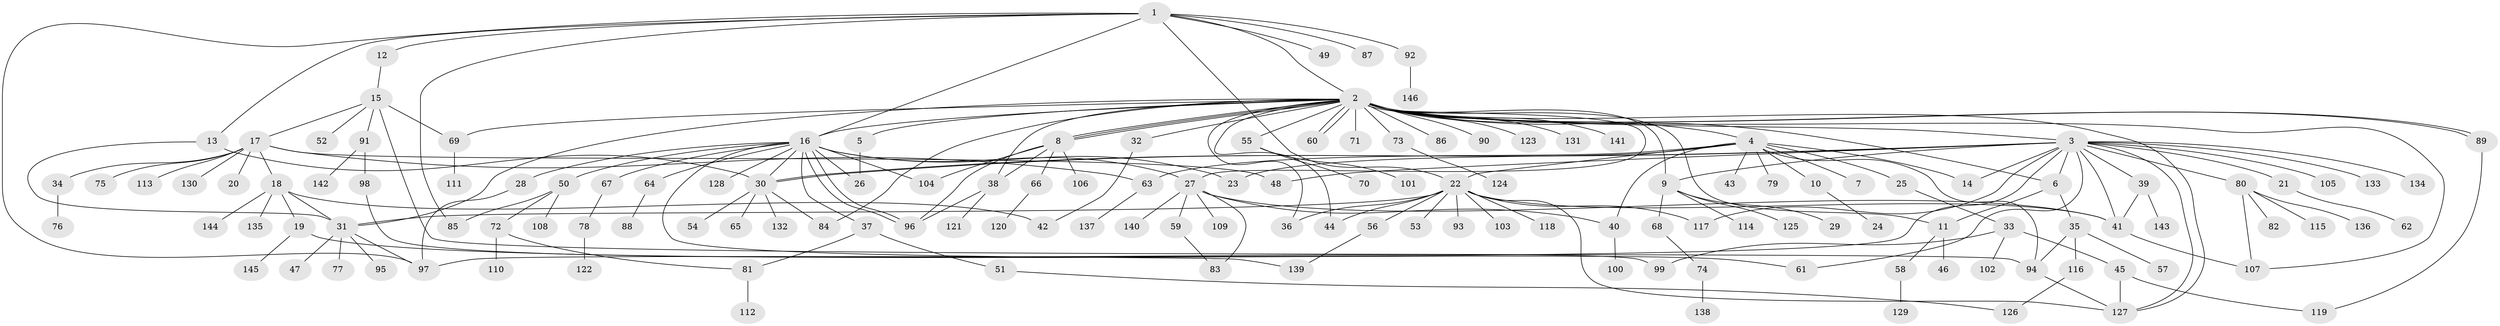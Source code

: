 // coarse degree distribution, {4: 0.056818181818181816, 3: 0.09090909090909091, 2: 0.3068181818181818, 5: 0.06818181818181818, 1: 0.375, 8: 0.022727272727272728, 10: 0.011363636363636364, 11: 0.011363636363636364, 6: 0.011363636363636364, 7: 0.011363636363636364, 14: 0.022727272727272728, 27: 0.011363636363636364}
// Generated by graph-tools (version 1.1) at 2025/36/03/04/25 23:36:48]
// undirected, 146 vertices, 200 edges
graph export_dot {
  node [color=gray90,style=filled];
  1;
  2;
  3;
  4;
  5;
  6;
  7;
  8;
  9;
  10;
  11;
  12;
  13;
  14;
  15;
  16;
  17;
  18;
  19;
  20;
  21;
  22;
  23;
  24;
  25;
  26;
  27;
  28;
  29;
  30;
  31;
  32;
  33;
  34;
  35;
  36;
  37;
  38;
  39;
  40;
  41;
  42;
  43;
  44;
  45;
  46;
  47;
  48;
  49;
  50;
  51;
  52;
  53;
  54;
  55;
  56;
  57;
  58;
  59;
  60;
  61;
  62;
  63;
  64;
  65;
  66;
  67;
  68;
  69;
  70;
  71;
  72;
  73;
  74;
  75;
  76;
  77;
  78;
  79;
  80;
  81;
  82;
  83;
  84;
  85;
  86;
  87;
  88;
  89;
  90;
  91;
  92;
  93;
  94;
  95;
  96;
  97;
  98;
  99;
  100;
  101;
  102;
  103;
  104;
  105;
  106;
  107;
  108;
  109;
  110;
  111;
  112;
  113;
  114;
  115;
  116;
  117;
  118;
  119;
  120;
  121;
  122;
  123;
  124;
  125;
  126;
  127;
  128;
  129;
  130;
  131;
  132;
  133;
  134;
  135;
  136;
  137;
  138;
  139;
  140;
  141;
  142;
  143;
  144;
  145;
  146;
  1 -- 2;
  1 -- 12;
  1 -- 13;
  1 -- 16;
  1 -- 22;
  1 -- 49;
  1 -- 85;
  1 -- 87;
  1 -- 92;
  1 -- 97;
  2 -- 3;
  2 -- 4;
  2 -- 5;
  2 -- 6;
  2 -- 8;
  2 -- 8;
  2 -- 8;
  2 -- 9;
  2 -- 11;
  2 -- 16;
  2 -- 27;
  2 -- 31;
  2 -- 32;
  2 -- 36;
  2 -- 38;
  2 -- 44;
  2 -- 55;
  2 -- 60;
  2 -- 60;
  2 -- 69;
  2 -- 71;
  2 -- 73;
  2 -- 84;
  2 -- 86;
  2 -- 89;
  2 -- 89;
  2 -- 90;
  2 -- 107;
  2 -- 123;
  2 -- 127;
  2 -- 131;
  2 -- 141;
  3 -- 6;
  3 -- 9;
  3 -- 14;
  3 -- 21;
  3 -- 30;
  3 -- 30;
  3 -- 39;
  3 -- 41;
  3 -- 48;
  3 -- 61;
  3 -- 80;
  3 -- 97;
  3 -- 105;
  3 -- 117;
  3 -- 127;
  3 -- 133;
  3 -- 134;
  4 -- 7;
  4 -- 10;
  4 -- 14;
  4 -- 22;
  4 -- 23;
  4 -- 25;
  4 -- 40;
  4 -- 43;
  4 -- 63;
  4 -- 79;
  4 -- 94;
  5 -- 26;
  6 -- 11;
  6 -- 35;
  8 -- 38;
  8 -- 66;
  8 -- 96;
  8 -- 104;
  8 -- 106;
  9 -- 29;
  9 -- 68;
  9 -- 114;
  9 -- 125;
  10 -- 24;
  11 -- 46;
  11 -- 58;
  12 -- 15;
  13 -- 30;
  13 -- 31;
  15 -- 17;
  15 -- 52;
  15 -- 69;
  15 -- 91;
  15 -- 94;
  16 -- 23;
  16 -- 26;
  16 -- 27;
  16 -- 28;
  16 -- 30;
  16 -- 37;
  16 -- 50;
  16 -- 64;
  16 -- 67;
  16 -- 96;
  16 -- 96;
  16 -- 104;
  16 -- 128;
  16 -- 139;
  17 -- 18;
  17 -- 20;
  17 -- 34;
  17 -- 48;
  17 -- 63;
  17 -- 75;
  17 -- 113;
  17 -- 130;
  18 -- 19;
  18 -- 31;
  18 -- 42;
  18 -- 135;
  18 -- 144;
  19 -- 61;
  19 -- 145;
  21 -- 62;
  22 -- 31;
  22 -- 36;
  22 -- 41;
  22 -- 44;
  22 -- 53;
  22 -- 56;
  22 -- 93;
  22 -- 103;
  22 -- 117;
  22 -- 118;
  22 -- 127;
  25 -- 33;
  27 -- 40;
  27 -- 41;
  27 -- 59;
  27 -- 83;
  27 -- 109;
  27 -- 140;
  28 -- 97;
  30 -- 54;
  30 -- 65;
  30 -- 84;
  30 -- 132;
  31 -- 47;
  31 -- 77;
  31 -- 95;
  31 -- 97;
  32 -- 42;
  33 -- 45;
  33 -- 99;
  33 -- 102;
  34 -- 76;
  35 -- 57;
  35 -- 94;
  35 -- 116;
  37 -- 51;
  37 -- 81;
  38 -- 96;
  38 -- 121;
  39 -- 41;
  39 -- 143;
  40 -- 100;
  41 -- 107;
  45 -- 119;
  45 -- 127;
  50 -- 72;
  50 -- 85;
  50 -- 108;
  51 -- 126;
  55 -- 70;
  55 -- 101;
  56 -- 139;
  58 -- 129;
  59 -- 83;
  63 -- 137;
  64 -- 88;
  66 -- 120;
  67 -- 78;
  68 -- 74;
  69 -- 111;
  72 -- 81;
  72 -- 110;
  73 -- 124;
  74 -- 138;
  78 -- 122;
  80 -- 82;
  80 -- 107;
  80 -- 115;
  80 -- 136;
  81 -- 112;
  89 -- 119;
  91 -- 98;
  91 -- 142;
  92 -- 146;
  94 -- 127;
  98 -- 99;
  116 -- 126;
}
